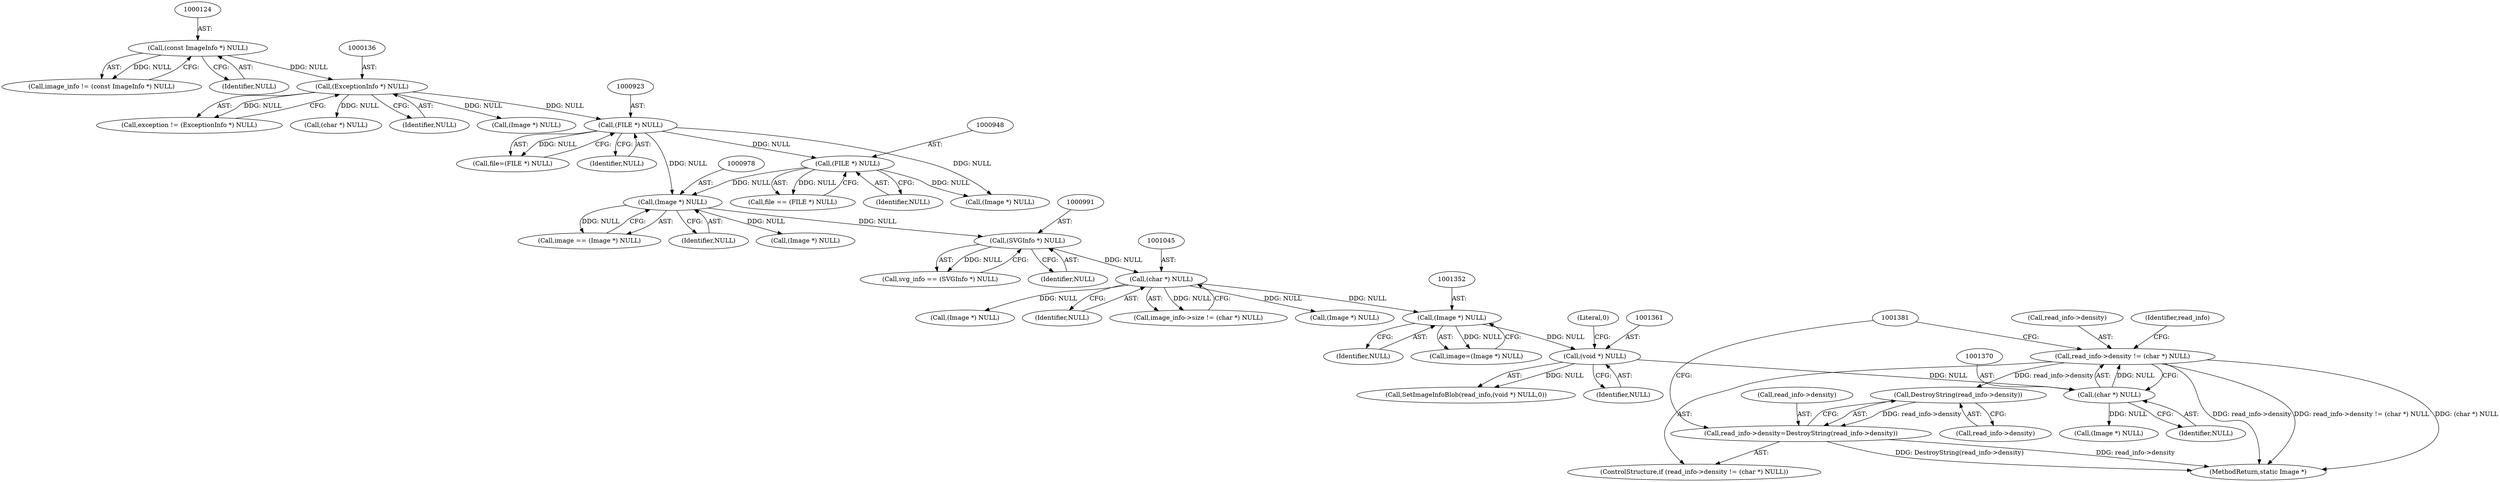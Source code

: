 digraph "0_ImageMagick_f6e9d0d9955e85bdd7540b251cd50d598dacc5e6_60@API" {
"1001365" [label="(Call,read_info->density != (char *) NULL)"];
"1001369" [label="(Call,(char *) NULL)"];
"1001360" [label="(Call,(void *) NULL)"];
"1001351" [label="(Call,(Image *) NULL)"];
"1001044" [label="(Call,(char *) NULL)"];
"1000990" [label="(Call,(SVGInfo *) NULL)"];
"1000977" [label="(Call,(Image *) NULL)"];
"1000947" [label="(Call,(FILE *) NULL)"];
"1000922" [label="(Call,(FILE *) NULL)"];
"1000135" [label="(Call,(ExceptionInfo *) NULL)"];
"1000123" [label="(Call,(const ImageInfo *) NULL)"];
"1001376" [label="(Call,DestroyString(read_info->density))"];
"1001372" [label="(Call,read_info->density=DestroyString(read_info->density))"];
"1001369" [label="(Call,(char *) NULL)"];
"1001371" [label="(Identifier,NULL)"];
"1000180" [label="(Call,(Image *) NULL)"];
"1001417" [label="(Call,(Image *) NULL)"];
"1001351" [label="(Call,(Image *) NULL)"];
"1000990" [label="(Call,(SVGInfo *) NULL)"];
"1001358" [label="(Call,SetImageInfoBlob(read_info,(void *) NULL,0))"];
"1000922" [label="(Call,(FILE *) NULL)"];
"1000981" [label="(Call,(Image *) NULL)"];
"1000947" [label="(Call,(FILE *) NULL)"];
"1000133" [label="(Call,exception != (ExceptionInfo *) NULL)"];
"1000121" [label="(Call,image_info != (const ImageInfo *) NULL)"];
"1000945" [label="(Call,file == (FILE *) NULL)"];
"1001360" [label="(Call,(void *) NULL)"];
"1000971" [label="(Call,(Image *) NULL)"];
"1001363" [label="(Literal,0)"];
"1001401" [label="(Call,(Image *) NULL)"];
"1001364" [label="(ControlStructure,if (read_info->density != (char *) NULL))"];
"1001353" [label="(Identifier,NULL)"];
"1001334" [label="(Call,(Image *) NULL)"];
"1001377" [label="(Call,read_info->density)"];
"1001044" [label="(Call,(char *) NULL)"];
"1000975" [label="(Call,image == (Image *) NULL)"];
"1000920" [label="(Call,file=(FILE *) NULL)"];
"1001365" [label="(Call,read_info->density != (char *) NULL)"];
"1000135" [label="(Call,(ExceptionInfo *) NULL)"];
"1001362" [label="(Identifier,NULL)"];
"1000949" [label="(Identifier,NULL)"];
"1000245" [label="(Call,(char *) NULL)"];
"1000137" [label="(Identifier,NULL)"];
"1001349" [label="(Call,image=(Image *) NULL)"];
"1001046" [label="(Identifier,NULL)"];
"1000125" [label="(Identifier,NULL)"];
"1001040" [label="(Call,image_info->size != (char *) NULL)"];
"1000977" [label="(Call,(Image *) NULL)"];
"1000988" [label="(Call,svg_info == (SVGInfo *) NULL)"];
"1001372" [label="(Call,read_info->density=DestroyString(read_info->density))"];
"1000924" [label="(Identifier,NULL)"];
"1000992" [label="(Identifier,NULL)"];
"1000123" [label="(Call,(const ImageInfo *) NULL)"];
"1000979" [label="(Identifier,NULL)"];
"1001376" [label="(Call,DestroyString(read_info->density))"];
"1001373" [label="(Call,read_info->density)"];
"1001464" [label="(MethodReturn,static Image *)"];
"1001366" [label="(Call,read_info->density)"];
"1001374" [label="(Identifier,read_info)"];
"1001365" -> "1001364"  [label="AST: "];
"1001365" -> "1001369"  [label="CFG: "];
"1001366" -> "1001365"  [label="AST: "];
"1001369" -> "1001365"  [label="AST: "];
"1001374" -> "1001365"  [label="CFG: "];
"1001381" -> "1001365"  [label="CFG: "];
"1001365" -> "1001464"  [label="DDG: read_info->density"];
"1001365" -> "1001464"  [label="DDG: read_info->density != (char *) NULL"];
"1001365" -> "1001464"  [label="DDG: (char *) NULL"];
"1001369" -> "1001365"  [label="DDG: NULL"];
"1001365" -> "1001376"  [label="DDG: read_info->density"];
"1001369" -> "1001371"  [label="CFG: "];
"1001370" -> "1001369"  [label="AST: "];
"1001371" -> "1001369"  [label="AST: "];
"1001360" -> "1001369"  [label="DDG: NULL"];
"1001369" -> "1001401"  [label="DDG: NULL"];
"1001360" -> "1001358"  [label="AST: "];
"1001360" -> "1001362"  [label="CFG: "];
"1001361" -> "1001360"  [label="AST: "];
"1001362" -> "1001360"  [label="AST: "];
"1001363" -> "1001360"  [label="CFG: "];
"1001360" -> "1001358"  [label="DDG: NULL"];
"1001351" -> "1001360"  [label="DDG: NULL"];
"1001351" -> "1001349"  [label="AST: "];
"1001351" -> "1001353"  [label="CFG: "];
"1001352" -> "1001351"  [label="AST: "];
"1001353" -> "1001351"  [label="AST: "];
"1001349" -> "1001351"  [label="CFG: "];
"1001351" -> "1001349"  [label="DDG: NULL"];
"1001044" -> "1001351"  [label="DDG: NULL"];
"1001044" -> "1001040"  [label="AST: "];
"1001044" -> "1001046"  [label="CFG: "];
"1001045" -> "1001044"  [label="AST: "];
"1001046" -> "1001044"  [label="AST: "];
"1001040" -> "1001044"  [label="CFG: "];
"1001044" -> "1001040"  [label="DDG: NULL"];
"1000990" -> "1001044"  [label="DDG: NULL"];
"1001044" -> "1001334"  [label="DDG: NULL"];
"1001044" -> "1001417"  [label="DDG: NULL"];
"1000990" -> "1000988"  [label="AST: "];
"1000990" -> "1000992"  [label="CFG: "];
"1000991" -> "1000990"  [label="AST: "];
"1000992" -> "1000990"  [label="AST: "];
"1000988" -> "1000990"  [label="CFG: "];
"1000990" -> "1000988"  [label="DDG: NULL"];
"1000977" -> "1000990"  [label="DDG: NULL"];
"1000977" -> "1000975"  [label="AST: "];
"1000977" -> "1000979"  [label="CFG: "];
"1000978" -> "1000977"  [label="AST: "];
"1000979" -> "1000977"  [label="AST: "];
"1000975" -> "1000977"  [label="CFG: "];
"1000977" -> "1000975"  [label="DDG: NULL"];
"1000947" -> "1000977"  [label="DDG: NULL"];
"1000922" -> "1000977"  [label="DDG: NULL"];
"1000977" -> "1000981"  [label="DDG: NULL"];
"1000947" -> "1000945"  [label="AST: "];
"1000947" -> "1000949"  [label="CFG: "];
"1000948" -> "1000947"  [label="AST: "];
"1000949" -> "1000947"  [label="AST: "];
"1000945" -> "1000947"  [label="CFG: "];
"1000947" -> "1000945"  [label="DDG: NULL"];
"1000922" -> "1000947"  [label="DDG: NULL"];
"1000947" -> "1000971"  [label="DDG: NULL"];
"1000922" -> "1000920"  [label="AST: "];
"1000922" -> "1000924"  [label="CFG: "];
"1000923" -> "1000922"  [label="AST: "];
"1000924" -> "1000922"  [label="AST: "];
"1000920" -> "1000922"  [label="CFG: "];
"1000922" -> "1000920"  [label="DDG: NULL"];
"1000135" -> "1000922"  [label="DDG: NULL"];
"1000922" -> "1000971"  [label="DDG: NULL"];
"1000135" -> "1000133"  [label="AST: "];
"1000135" -> "1000137"  [label="CFG: "];
"1000136" -> "1000135"  [label="AST: "];
"1000137" -> "1000135"  [label="AST: "];
"1000133" -> "1000135"  [label="CFG: "];
"1000135" -> "1000133"  [label="DDG: NULL"];
"1000123" -> "1000135"  [label="DDG: NULL"];
"1000135" -> "1000180"  [label="DDG: NULL"];
"1000135" -> "1000245"  [label="DDG: NULL"];
"1000123" -> "1000121"  [label="AST: "];
"1000123" -> "1000125"  [label="CFG: "];
"1000124" -> "1000123"  [label="AST: "];
"1000125" -> "1000123"  [label="AST: "];
"1000121" -> "1000123"  [label="CFG: "];
"1000123" -> "1000121"  [label="DDG: NULL"];
"1001376" -> "1001372"  [label="AST: "];
"1001376" -> "1001377"  [label="CFG: "];
"1001377" -> "1001376"  [label="AST: "];
"1001372" -> "1001376"  [label="CFG: "];
"1001376" -> "1001372"  [label="DDG: read_info->density"];
"1001372" -> "1001364"  [label="AST: "];
"1001373" -> "1001372"  [label="AST: "];
"1001381" -> "1001372"  [label="CFG: "];
"1001372" -> "1001464"  [label="DDG: read_info->density"];
"1001372" -> "1001464"  [label="DDG: DestroyString(read_info->density)"];
}
